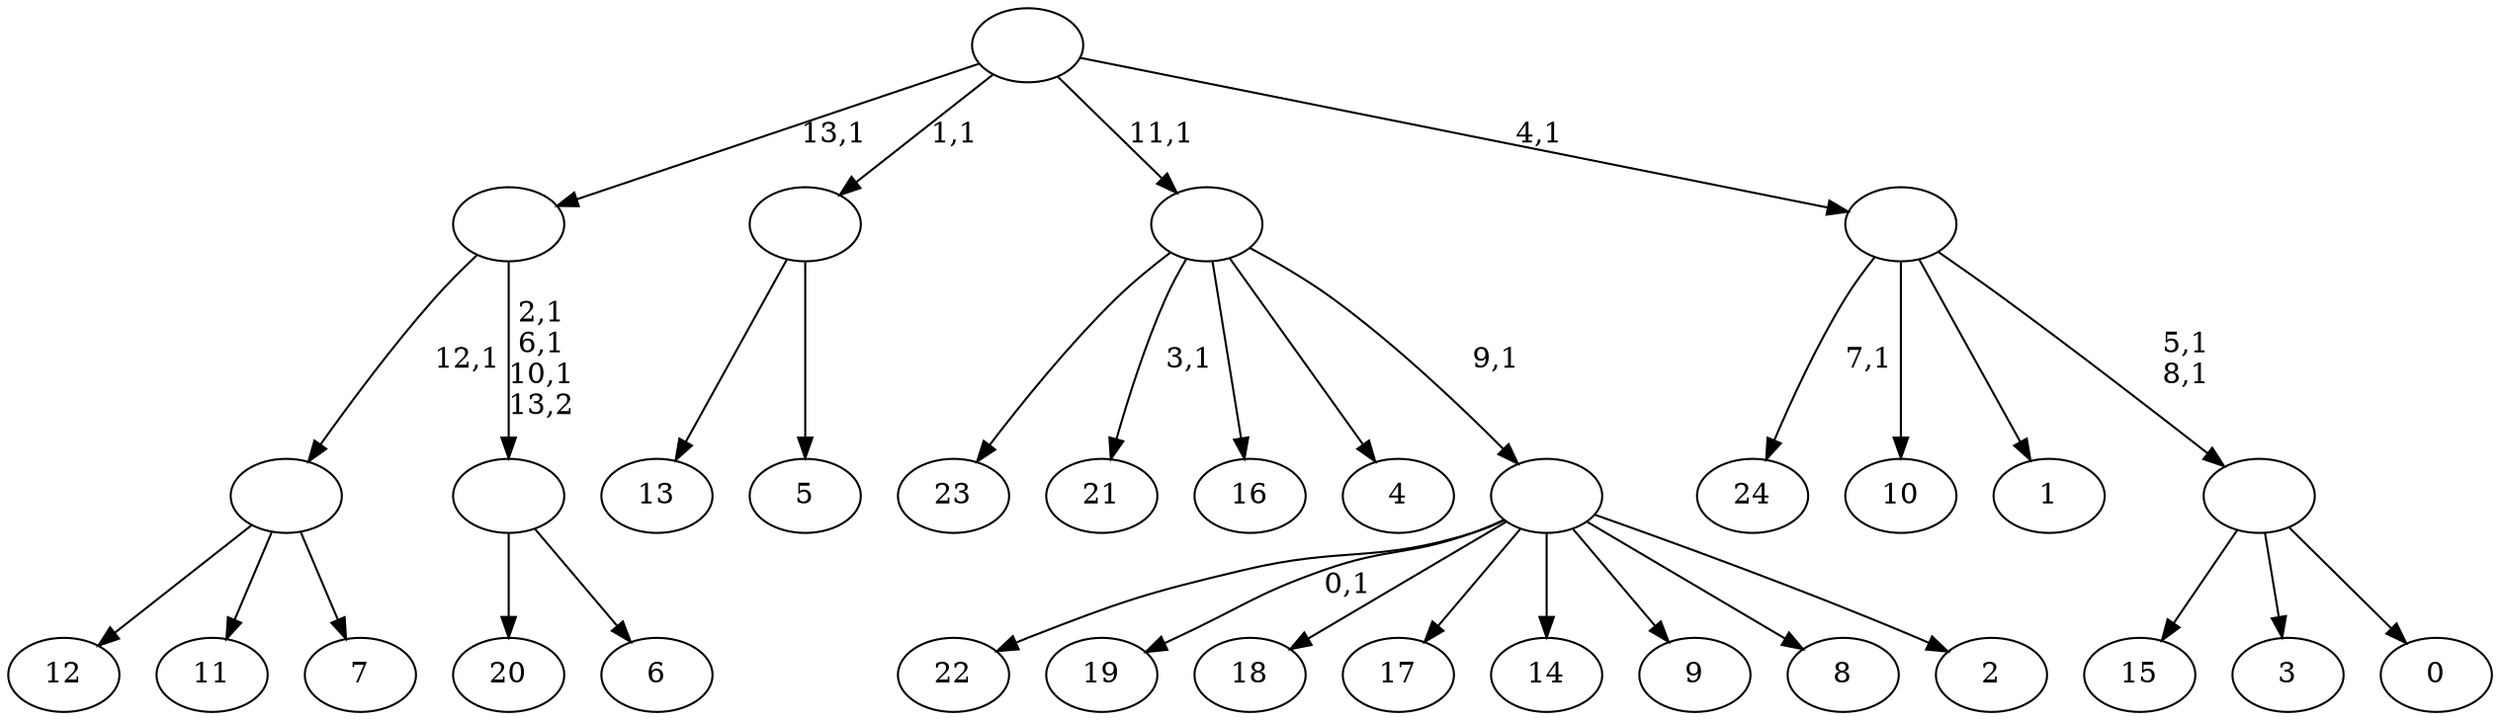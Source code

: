 digraph T {
	39 [label="24"]
	37 [label="23"]
	36 [label="22"]
	35 [label="21"]
	33 [label="20"]
	32 [label="19"]
	30 [label="18"]
	29 [label="17"]
	28 [label="16"]
	27 [label="15"]
	26 [label="14"]
	25 [label="13"]
	24 [label="12"]
	23 [label="11"]
	22 [label="10"]
	21 [label="9"]
	20 [label="8"]
	19 [label="7"]
	18 [label=""]
	17 [label="6"]
	16 [label=""]
	13 [label=""]
	12 [label="5"]
	11 [label=""]
	10 [label="4"]
	9 [label="3"]
	8 [label="2"]
	7 [label=""]
	6 [label=""]
	5 [label="1"]
	4 [label="0"]
	3 [label=""]
	1 [label=""]
	0 [label=""]
	18 -> 24 [label=""]
	18 -> 23 [label=""]
	18 -> 19 [label=""]
	16 -> 33 [label=""]
	16 -> 17 [label=""]
	13 -> 16 [label="2,1\n6,1\n10,1\n13,2"]
	13 -> 18 [label="12,1"]
	11 -> 25 [label=""]
	11 -> 12 [label=""]
	7 -> 32 [label="0,1"]
	7 -> 36 [label=""]
	7 -> 30 [label=""]
	7 -> 29 [label=""]
	7 -> 26 [label=""]
	7 -> 21 [label=""]
	7 -> 20 [label=""]
	7 -> 8 [label=""]
	6 -> 35 [label="3,1"]
	6 -> 37 [label=""]
	6 -> 28 [label=""]
	6 -> 10 [label=""]
	6 -> 7 [label="9,1"]
	3 -> 27 [label=""]
	3 -> 9 [label=""]
	3 -> 4 [label=""]
	1 -> 3 [label="5,1\n8,1"]
	1 -> 39 [label="7,1"]
	1 -> 22 [label=""]
	1 -> 5 [label=""]
	0 -> 13 [label="13,1"]
	0 -> 11 [label="1,1"]
	0 -> 6 [label="11,1"]
	0 -> 1 [label="4,1"]
}
